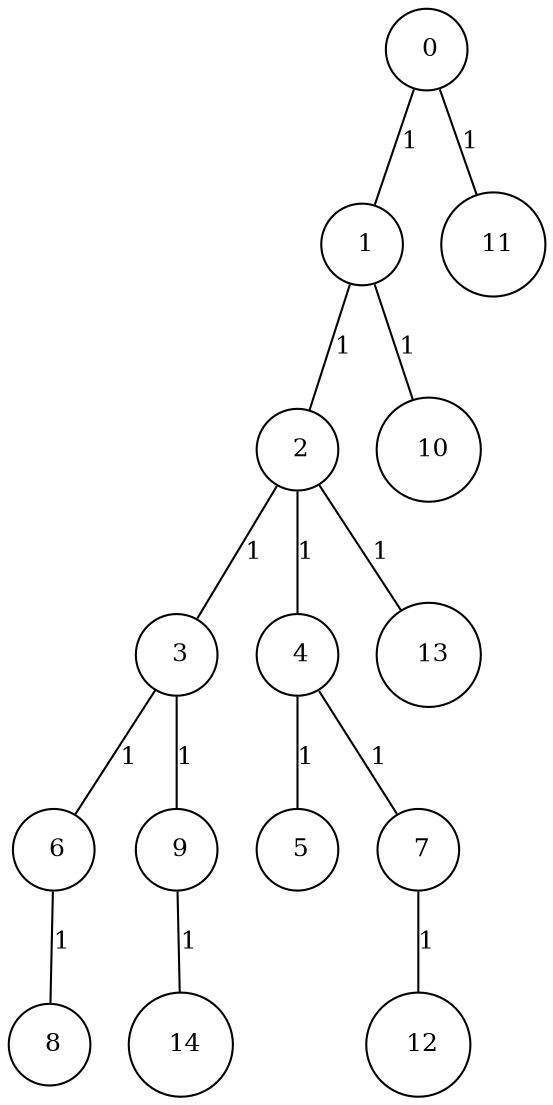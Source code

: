 graph G {
size="8.5,11;"
ratio = "expand;"
fixedsize="true;"
overlap="scale;"
node[shape=circle,width=.12,hight=.12,fontsize=12]
edge[fontsize=12]

0[label=" 0" color=black, pos="2.5493142,0.73994266!"];
1[label=" 1" color=black, pos="0.59737236,2.5173175!"];
2[label=" 2" color=black, pos="0.32502568,2.8362604!"];
3[label=" 3" color=black, pos="0.92193303,1.3268878!"];
4[label=" 4" color=black, pos="1.0406833,1.6218455!"];
5[label=" 5" color=black, pos="1.4987047,1.181074!"];
6[label=" 6" color=black, pos="0.6155034,1.9739019!"];
7[label=" 7" color=black, pos="2.2495708,2.5549331!"];
8[label=" 8" color=black, pos="1.3259122,0.61451023!"];
9[label=" 9" color=black, pos="1.6664475,0.33543648!"];
10[label=" 10" color=black, pos="2.6195432,2.774998!"];
11[label=" 11" color=black, pos="0.21025907,2.4775476!"];
12[label=" 12" color=black, pos="0.72528821,1.0711159!"];
13[label=" 13" color=black, pos="1.9235012,1.2464104!"];
14[label=" 14" color=black, pos="0.21222165,2.2476984!"];
0--1[label="1"]
0--11[label="1"]
1--2[label="1"]
1--10[label="1"]
2--3[label="1"]
2--4[label="1"]
2--13[label="1"]
3--6[label="1"]
3--9[label="1"]
4--5[label="1"]
4--7[label="1"]
6--8[label="1"]
7--12[label="1"]
9--14[label="1"]

}

